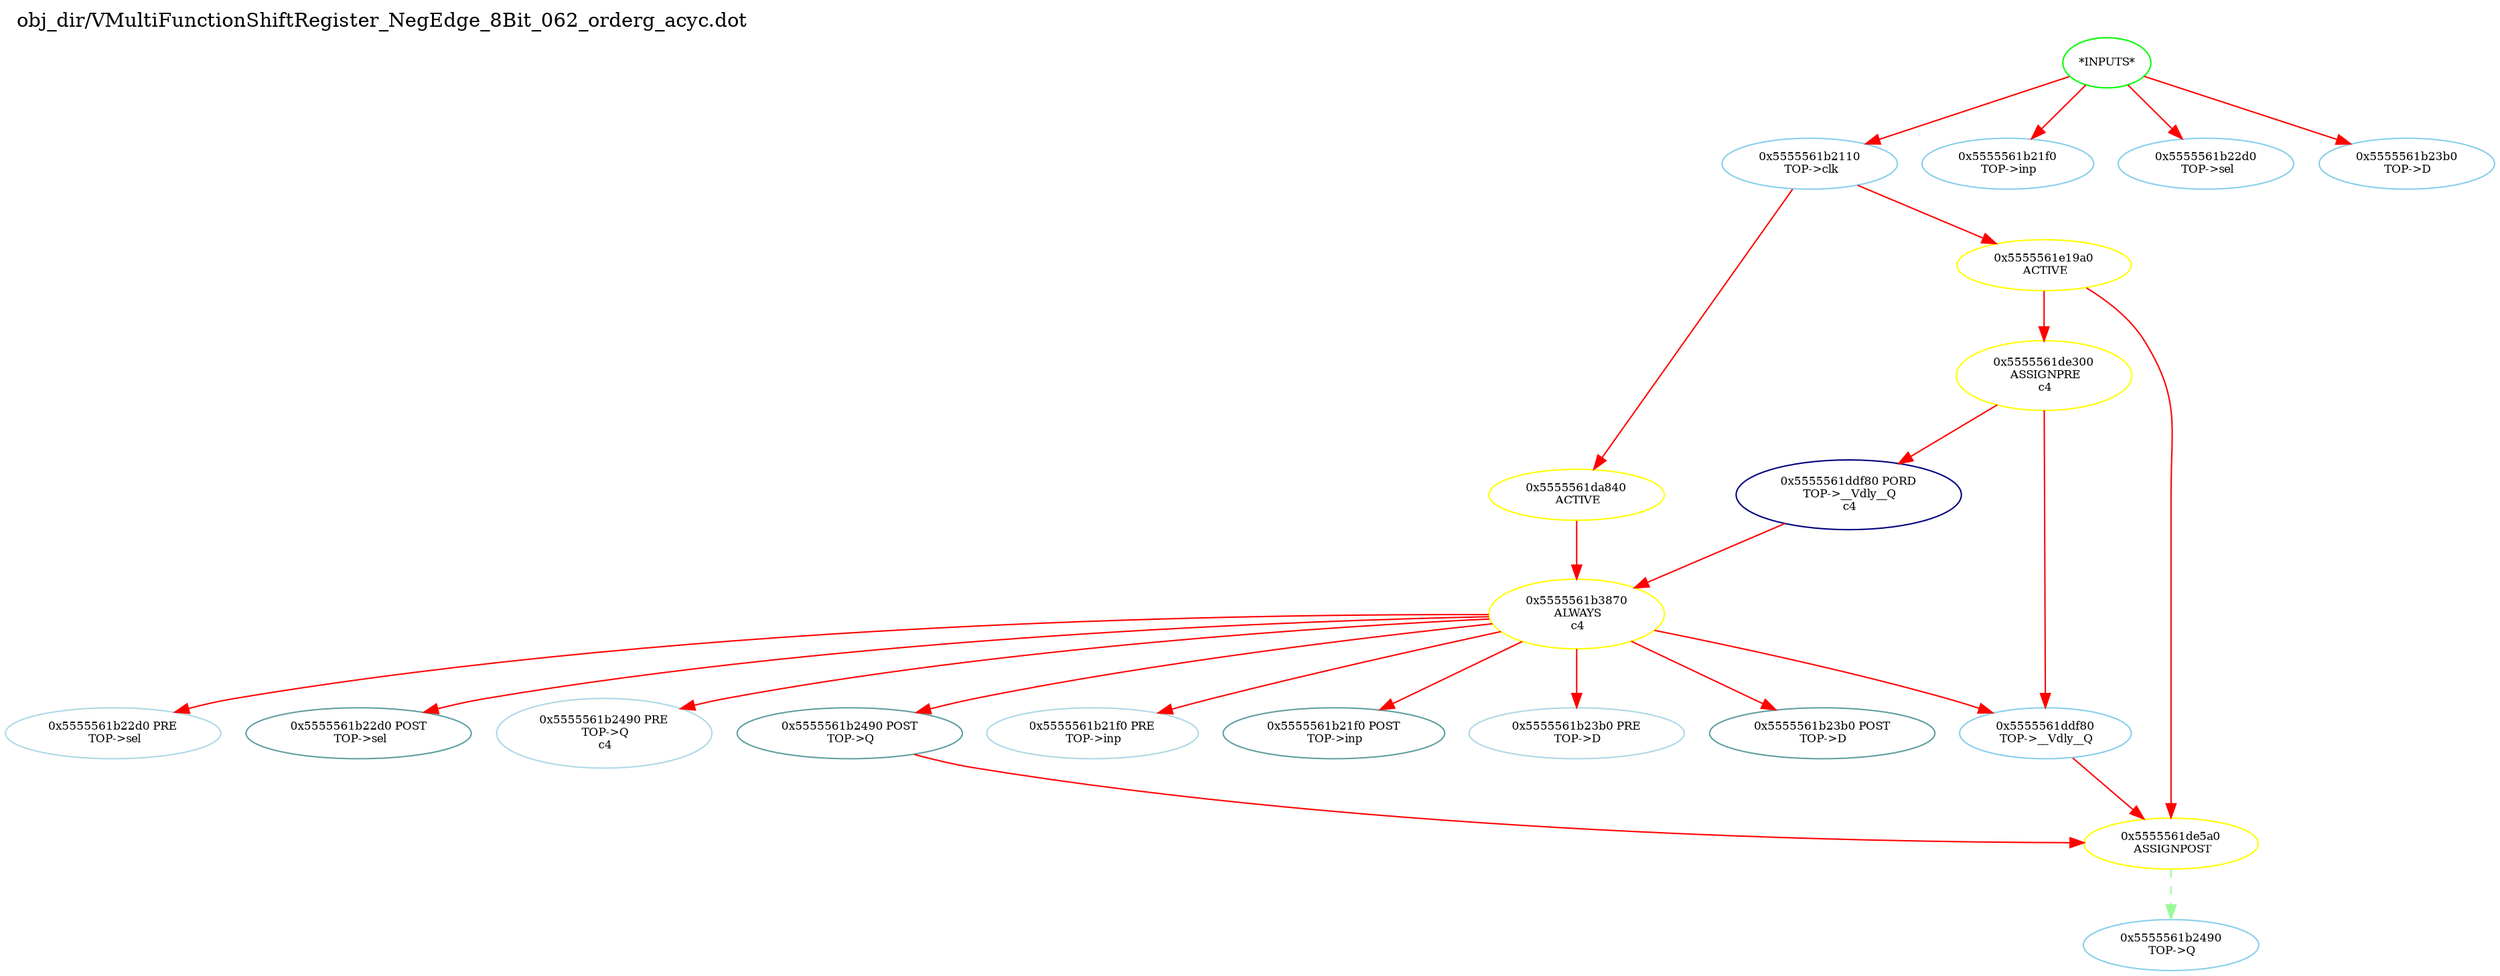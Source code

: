 digraph v3graph {
	graph	[label="obj_dir/VMultiFunctionShiftRegister_NegEdge_8Bit_062_orderg_acyc.dot",
		 labelloc=t, labeljust=l,
		 //size="7.5,10",
		 rankdir=TB];
	n0	[fontsize=8 label="*INPUTS*", color=green];
	n0x5555561b2010_1	[fontsize=8 label="0x5555561b2110\n TOP->clk", color=skyblue];
	n0x5555561b2010_2	[fontsize=8 label="0x5555561b21f0\n TOP->inp", color=skyblue];
	n0x5555561b2010_3	[fontsize=8 label="0x5555561b22d0\n TOP->sel", color=skyblue];
	n0x5555561b2010_4	[fontsize=8 label="0x5555561b23b0\n TOP->D", color=skyblue];
	n0x5555561b2010_5	[fontsize=8 label="0x5555561da840\n ACTIVE", color=yellow];
	n0x5555561b2010_6	[fontsize=8 label="0x5555561b3870\n ALWAYS\n c4", color=yellow];
	n0x5555561b2010_7	[fontsize=8 label="0x5555561b22d0 PRE\n TOP->sel", color=lightblue];
	n0x5555561b2010_8	[fontsize=8 label="0x5555561b22d0 POST\n TOP->sel", color=CadetBlue];
	n0x5555561b2010_9	[fontsize=8 label="0x5555561b2490 PRE\n TOP->Q\n c4", color=lightblue];
	n0x5555561b2010_10	[fontsize=8 label="0x5555561b2490 POST\n TOP->Q", color=CadetBlue];
	n0x5555561b2010_11	[fontsize=8 label="0x5555561b21f0 PRE\n TOP->inp", color=lightblue];
	n0x5555561b2010_12	[fontsize=8 label="0x5555561b21f0 POST\n TOP->inp", color=CadetBlue];
	n0x5555561b2010_13	[fontsize=8 label="0x5555561b23b0 PRE\n TOP->D", color=lightblue];
	n0x5555561b2010_14	[fontsize=8 label="0x5555561b23b0 POST\n TOP->D", color=CadetBlue];
	n0x5555561b2010_15	[fontsize=8 label="0x5555561ddf80 PORD\n TOP->__Vdly__Q\n c4", color=NavyBlue];
	n0x5555561b2010_16	[fontsize=8 label="0x5555561ddf80\n TOP->__Vdly__Q", color=skyblue];
	n0x5555561b2010_17	[fontsize=8 label="0x5555561e19a0\n ACTIVE", color=yellow];
	n0x5555561b2010_18	[fontsize=8 label="0x5555561de300\n ASSIGNPRE\n c4", color=yellow];
	n0x5555561b2010_19	[fontsize=8 label="0x5555561de5a0\n ASSIGNPOST", color=yellow];
	n0x5555561b2010_20	[fontsize=8 label="0x5555561b2490\n TOP->Q", color=skyblue];
	n0 -> n0x5555561b2010_1 [fontsize=8 label="" weight=1 color=red];
	n0 -> n0x5555561b2010_2 [fontsize=8 label="" weight=1 color=red];
	n0 -> n0x5555561b2010_3 [fontsize=8 label="" weight=1 color=red];
	n0 -> n0x5555561b2010_4 [fontsize=8 label="" weight=1 color=red];
	n0x5555561b2010_1 -> n0x5555561b2010_5 [fontsize=8 label="" weight=8 color=red];
	n0x5555561b2010_1 -> n0x5555561b2010_17 [fontsize=8 label="" weight=8 color=red];
	n0x5555561b2010_5 -> n0x5555561b2010_6 [fontsize=8 label="" weight=32 color=red];
	n0x5555561b2010_6 -> n0x5555561b2010_7 [fontsize=8 label="" weight=32 color=red];
	n0x5555561b2010_6 -> n0x5555561b2010_8 [fontsize=8 label="" weight=2 color=red];
	n0x5555561b2010_6 -> n0x5555561b2010_9 [fontsize=8 label="" weight=32 color=red];
	n0x5555561b2010_6 -> n0x5555561b2010_10 [fontsize=8 label="" weight=2 color=red];
	n0x5555561b2010_6 -> n0x5555561b2010_11 [fontsize=8 label="" weight=32 color=red];
	n0x5555561b2010_6 -> n0x5555561b2010_12 [fontsize=8 label="" weight=2 color=red];
	n0x5555561b2010_6 -> n0x5555561b2010_13 [fontsize=8 label="" weight=32 color=red];
	n0x5555561b2010_6 -> n0x5555561b2010_14 [fontsize=8 label="" weight=2 color=red];
	n0x5555561b2010_6 -> n0x5555561b2010_16 [fontsize=8 label="" weight=32 color=red];
	n0x5555561b2010_10 -> n0x5555561b2010_19 [fontsize=8 label="" weight=2 color=red];
	n0x5555561b2010_15 -> n0x5555561b2010_6 [fontsize=8 label="" weight=32 color=red];
	n0x5555561b2010_16 -> n0x5555561b2010_19 [fontsize=8 label="" weight=8 color=red];
	n0x5555561b2010_17 -> n0x5555561b2010_18 [fontsize=8 label="" weight=32 color=red];
	n0x5555561b2010_17 -> n0x5555561b2010_19 [fontsize=8 label="" weight=32 color=red];
	n0x5555561b2010_18 -> n0x5555561b2010_15 [fontsize=8 label="" weight=32 color=red];
	n0x5555561b2010_18 -> n0x5555561b2010_16 [fontsize=8 label="" weight=32 color=red];
	n0x5555561b2010_19 -> n0x5555561b2010_20 [fontsize=8 label="" weight=1 color=PaleGreen style=dashed];
}
